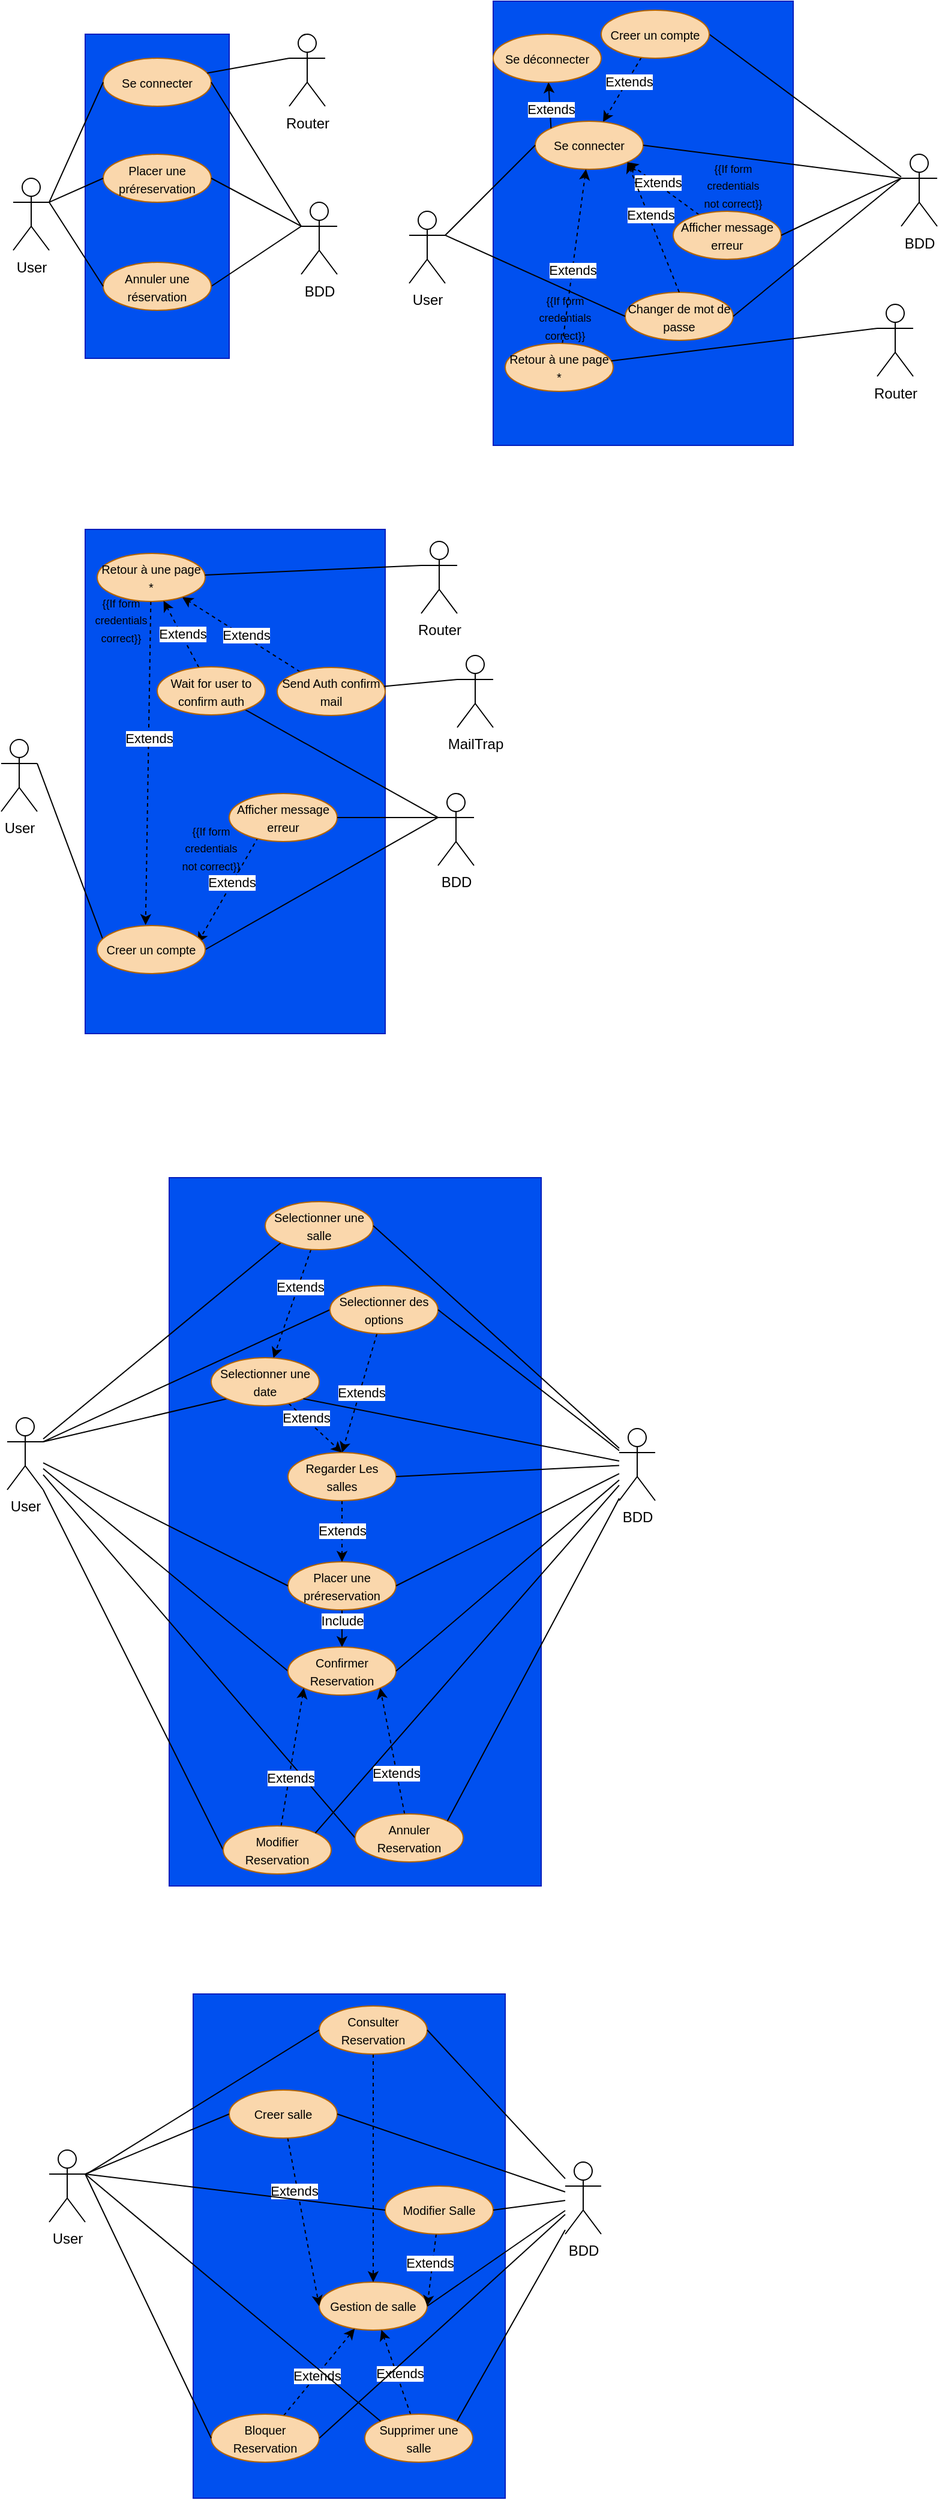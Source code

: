 <mxfile version="27.1.5">
  <diagram name="Page-1" id="qoh6puqAZxDJfEYqoC7L">
    <mxGraphModel dx="2111" dy="1197" grid="1" gridSize="10" guides="1" tooltips="1" connect="1" arrows="1" fold="1" page="1" pageScale="1" pageWidth="827" pageHeight="1169" math="0" shadow="0">
      <root>
        <mxCell id="0" />
        <mxCell id="1" parent="0" />
        <mxCell id="p8JFspBa3qijpzq898L1-2" value="" style="rounded=0;whiteSpace=wrap;html=1;fillColor=#0050ef;fontColor=#ffffff;strokeColor=#001DBC;" vertex="1" parent="1">
          <mxGeometry x="90" y="57.5" width="120" height="270" as="geometry" />
        </mxCell>
        <mxCell id="p8JFspBa3qijpzq898L1-8" style="rounded=0;orthogonalLoop=1;jettySize=auto;html=1;entryX=1;entryY=0.5;entryDx=0;entryDy=0;endArrow=none;startFill=0;exitX=0;exitY=0.333;exitDx=0;exitDy=0;exitPerimeter=0;" edge="1" parent="1" source="p8JFspBa3qijpzq898L1-3" target="p8JFspBa3qijpzq898L1-7">
          <mxGeometry relative="1" as="geometry" />
        </mxCell>
        <mxCell id="p8JFspBa3qijpzq898L1-3" value="BDD" style="shape=umlActor;verticalLabelPosition=bottom;verticalAlign=top;html=1;outlineConnect=0;" vertex="1" parent="1">
          <mxGeometry x="270" y="197.5" width="30" height="60" as="geometry" />
        </mxCell>
        <mxCell id="p8JFspBa3qijpzq898L1-4" value="&lt;font style=&quot;font-size: 10px;&quot;&gt;Se connecter&lt;/font&gt;" style="ellipse;whiteSpace=wrap;html=1;fillColor=#fad7ac;strokeColor=#b46504;" vertex="1" parent="1">
          <mxGeometry x="105" y="77.5" width="90" height="40" as="geometry" />
        </mxCell>
        <mxCell id="p8JFspBa3qijpzq898L1-6" value="&lt;span style=&quot;font-size: 10px;&quot;&gt;Placer une préreservation&lt;/span&gt;" style="ellipse;whiteSpace=wrap;html=1;fillColor=#fad7ac;strokeColor=#b46504;" vertex="1" parent="1">
          <mxGeometry x="105" y="157.5" width="90" height="40" as="geometry" />
        </mxCell>
        <mxCell id="p8JFspBa3qijpzq898L1-7" value="&lt;span style=&quot;font-size: 10px;&quot;&gt;Annuler une réservation&lt;/span&gt;" style="ellipse;whiteSpace=wrap;html=1;fillColor=#fad7ac;strokeColor=#b46504;" vertex="1" parent="1">
          <mxGeometry x="105" y="247.5" width="90" height="40" as="geometry" />
        </mxCell>
        <mxCell id="p8JFspBa3qijpzq898L1-1" value="User" style="shape=umlActor;verticalLabelPosition=bottom;verticalAlign=top;html=1;outlineConnect=0;" vertex="1" parent="1">
          <mxGeometry x="30" y="177.5" width="30" height="60" as="geometry" />
        </mxCell>
        <mxCell id="p8JFspBa3qijpzq898L1-9" style="rounded=0;orthogonalLoop=1;jettySize=auto;html=1;entryX=0;entryY=0.5;entryDx=0;entryDy=0;endArrow=none;endFill=1;exitX=1;exitY=0.333;exitDx=0;exitDy=0;exitPerimeter=0;startFill=0;" edge="1" parent="1" source="p8JFspBa3qijpzq898L1-1" target="p8JFspBa3qijpzq898L1-4">
          <mxGeometry relative="1" as="geometry" />
        </mxCell>
        <mxCell id="p8JFspBa3qijpzq898L1-10" style="rounded=0;orthogonalLoop=1;jettySize=auto;html=1;entryX=0;entryY=0.5;entryDx=0;entryDy=0;endArrow=none;endFill=1;exitX=1;exitY=0.333;exitDx=0;exitDy=0;exitPerimeter=0;startFill=0;" edge="1" parent="1" source="p8JFspBa3qijpzq898L1-1" target="p8JFspBa3qijpzq898L1-6">
          <mxGeometry relative="1" as="geometry" />
        </mxCell>
        <mxCell id="p8JFspBa3qijpzq898L1-11" style="rounded=0;orthogonalLoop=1;jettySize=auto;html=1;entryX=0;entryY=0.5;entryDx=0;entryDy=0;endArrow=none;endFill=1;exitX=1;exitY=0.333;exitDx=0;exitDy=0;exitPerimeter=0;startFill=0;" edge="1" parent="1" source="p8JFspBa3qijpzq898L1-1" target="p8JFspBa3qijpzq898L1-7">
          <mxGeometry relative="1" as="geometry" />
        </mxCell>
        <mxCell id="p8JFspBa3qijpzq898L1-12" style="rounded=0;orthogonalLoop=1;jettySize=auto;html=1;entryX=1;entryY=0.5;entryDx=0;entryDy=0;endArrow=none;startFill=0;exitX=0;exitY=0.333;exitDx=0;exitDy=0;exitPerimeter=0;" edge="1" parent="1" source="p8JFspBa3qijpzq898L1-3" target="p8JFspBa3qijpzq898L1-6">
          <mxGeometry relative="1" as="geometry" />
        </mxCell>
        <mxCell id="p8JFspBa3qijpzq898L1-13" style="rounded=0;orthogonalLoop=1;jettySize=auto;html=1;entryX=1;entryY=0.5;entryDx=0;entryDy=0;endArrow=none;startFill=0;exitX=0;exitY=0.333;exitDx=0;exitDy=0;exitPerimeter=0;" edge="1" parent="1" source="p8JFspBa3qijpzq898L1-3" target="p8JFspBa3qijpzq898L1-4">
          <mxGeometry relative="1" as="geometry" />
        </mxCell>
        <mxCell id="p8JFspBa3qijpzq898L1-14" value="" style="rounded=0;whiteSpace=wrap;html=1;fillColor=#0050ef;fontColor=#ffffff;strokeColor=#001DBC;" vertex="1" parent="1">
          <mxGeometry x="430" y="30" width="250" height="370" as="geometry" />
        </mxCell>
        <mxCell id="p8JFspBa3qijpzq898L1-38" style="rounded=0;orthogonalLoop=1;jettySize=auto;html=1;entryX=1;entryY=0.5;entryDx=0;entryDy=0;endArrow=none;endFill=1;startFill=0;" edge="1" parent="1" source="p8JFspBa3qijpzq898L1-16" target="p8JFspBa3qijpzq898L1-35">
          <mxGeometry relative="1" as="geometry" />
        </mxCell>
        <mxCell id="p8JFspBa3qijpzq898L1-16" value="BDD" style="shape=umlActor;verticalLabelPosition=bottom;verticalAlign=top;html=1;outlineConnect=0;" vertex="1" parent="1">
          <mxGeometry x="770" y="157.5" width="30" height="60" as="geometry" />
        </mxCell>
        <mxCell id="p8JFspBa3qijpzq898L1-36" style="rounded=0;orthogonalLoop=1;jettySize=auto;html=1;dashed=1;" edge="1" parent="1" source="p8JFspBa3qijpzq898L1-35" target="p8JFspBa3qijpzq898L1-17">
          <mxGeometry relative="1" as="geometry" />
        </mxCell>
        <mxCell id="p8JFspBa3qijpzq898L1-37" value="Extends" style="edgeLabel;html=1;align=center;verticalAlign=middle;resizable=0;points=[];" vertex="1" connectable="0" parent="p8JFspBa3qijpzq898L1-36">
          <mxGeometry x="-0.29" y="1" relative="1" as="geometry">
            <mxPoint as="offset" />
          </mxGeometry>
        </mxCell>
        <mxCell id="p8JFspBa3qijpzq898L1-17" value="&lt;font style=&quot;font-size: 10px;&quot;&gt;Se connecter&lt;/font&gt;" style="ellipse;whiteSpace=wrap;html=1;fillColor=#fad7ac;strokeColor=#b46504;" vertex="1" parent="1">
          <mxGeometry x="465" y="130" width="90" height="40" as="geometry" />
        </mxCell>
        <mxCell id="p8JFspBa3qijpzq898L1-32" style="rounded=0;orthogonalLoop=1;jettySize=auto;html=1;entryX=1;entryY=1;entryDx=0;entryDy=0;dashed=1;" edge="1" parent="1" source="p8JFspBa3qijpzq898L1-18" target="p8JFspBa3qijpzq898L1-17">
          <mxGeometry relative="1" as="geometry" />
        </mxCell>
        <mxCell id="p8JFspBa3qijpzq898L1-33" value="Extends" style="edgeLabel;html=1;align=center;verticalAlign=middle;resizable=0;points=[];" vertex="1" connectable="0" parent="p8JFspBa3qijpzq898L1-32">
          <mxGeometry x="0.182" y="-1" relative="1" as="geometry">
            <mxPoint as="offset" />
          </mxGeometry>
        </mxCell>
        <mxCell id="p8JFspBa3qijpzq898L1-18" value="&lt;span style=&quot;font-size: 10px;&quot;&gt;Afficher message erreur&lt;/span&gt;" style="ellipse;whiteSpace=wrap;html=1;fillColor=#fad7ac;strokeColor=#b46504;" vertex="1" parent="1">
          <mxGeometry x="580" y="205" width="90" height="40" as="geometry" />
        </mxCell>
        <mxCell id="p8JFspBa3qijpzq898L1-30" style="rounded=0;orthogonalLoop=1;jettySize=auto;html=1;startArrow=none;startFill=0;dashed=1;" edge="1" parent="1" source="p8JFspBa3qijpzq898L1-19" target="p8JFspBa3qijpzq898L1-17">
          <mxGeometry relative="1" as="geometry" />
        </mxCell>
        <mxCell id="p8JFspBa3qijpzq898L1-31" value="Extends" style="edgeLabel;html=1;align=center;verticalAlign=middle;resizable=0;points=[];" vertex="1" connectable="0" parent="p8JFspBa3qijpzq898L1-30">
          <mxGeometry x="-0.158" relative="1" as="geometry">
            <mxPoint as="offset" />
          </mxGeometry>
        </mxCell>
        <mxCell id="p8JFspBa3qijpzq898L1-19" value="&lt;span style=&quot;font-size: 10px;&quot;&gt;Retour à une page *&lt;/span&gt;" style="ellipse;whiteSpace=wrap;html=1;fillColor=#fad7ac;strokeColor=#b46504;" vertex="1" parent="1">
          <mxGeometry x="440" y="315" width="90" height="40" as="geometry" />
        </mxCell>
        <mxCell id="p8JFspBa3qijpzq898L1-20" value="User" style="shape=umlActor;verticalLabelPosition=bottom;verticalAlign=top;html=1;outlineConnect=0;" vertex="1" parent="1">
          <mxGeometry x="360" y="205" width="30" height="60" as="geometry" />
        </mxCell>
        <mxCell id="p8JFspBa3qijpzq898L1-21" style="rounded=0;orthogonalLoop=1;jettySize=auto;html=1;entryX=0;entryY=0.5;entryDx=0;entryDy=0;endArrow=none;endFill=1;exitX=1;exitY=0.333;exitDx=0;exitDy=0;exitPerimeter=0;startFill=0;" edge="1" source="p8JFspBa3qijpzq898L1-20" target="p8JFspBa3qijpzq898L1-17" parent="1">
          <mxGeometry relative="1" as="geometry" />
        </mxCell>
        <mxCell id="p8JFspBa3qijpzq898L1-24" style="rounded=0;orthogonalLoop=1;jettySize=auto;html=1;entryX=1;entryY=0.5;entryDx=0;entryDy=0;endArrow=none;startFill=0;exitX=0;exitY=0.333;exitDx=0;exitDy=0;exitPerimeter=0;" edge="1" source="p8JFspBa3qijpzq898L1-16" target="p8JFspBa3qijpzq898L1-18" parent="1">
          <mxGeometry relative="1" as="geometry" />
        </mxCell>
        <mxCell id="p8JFspBa3qijpzq898L1-25" style="rounded=0;orthogonalLoop=1;jettySize=auto;html=1;entryX=1;entryY=0.5;entryDx=0;entryDy=0;endArrow=none;startFill=0;exitX=0;exitY=0.333;exitDx=0;exitDy=0;exitPerimeter=0;" edge="1" source="p8JFspBa3qijpzq898L1-16" target="p8JFspBa3qijpzq898L1-17" parent="1">
          <mxGeometry relative="1" as="geometry" />
        </mxCell>
        <mxCell id="p8JFspBa3qijpzq898L1-27" style="rounded=0;orthogonalLoop=1;jettySize=auto;html=1;endArrow=none;startFill=0;exitX=0;exitY=0.333;exitDx=0;exitDy=0;exitPerimeter=0;" edge="1" parent="1" source="p8JFspBa3qijpzq898L1-26" target="p8JFspBa3qijpzq898L1-4">
          <mxGeometry relative="1" as="geometry" />
        </mxCell>
        <mxCell id="p8JFspBa3qijpzq898L1-26" value="Router" style="shape=umlActor;verticalLabelPosition=bottom;verticalAlign=top;html=1;outlineConnect=0;" vertex="1" parent="1">
          <mxGeometry x="260" y="57.5" width="30" height="60" as="geometry" />
        </mxCell>
        <mxCell id="p8JFspBa3qijpzq898L1-29" style="rounded=0;orthogonalLoop=1;jettySize=auto;html=1;endArrow=none;startFill=0;exitX=0;exitY=0.333;exitDx=0;exitDy=0;exitPerimeter=0;" edge="1" parent="1" source="p8JFspBa3qijpzq898L1-28" target="p8JFspBa3qijpzq898L1-19">
          <mxGeometry relative="1" as="geometry" />
        </mxCell>
        <mxCell id="p8JFspBa3qijpzq898L1-28" value="Router" style="shape=umlActor;verticalLabelPosition=bottom;verticalAlign=top;html=1;outlineConnect=0;" vertex="1" parent="1">
          <mxGeometry x="750" y="282.5" width="30" height="60" as="geometry" />
        </mxCell>
        <mxCell id="p8JFspBa3qijpzq898L1-35" value="&lt;font style=&quot;font-size: 10px;&quot;&gt;Creer un compte&lt;/font&gt;" style="ellipse;whiteSpace=wrap;html=1;fillColor=#fad7ac;strokeColor=#b46504;" vertex="1" parent="1">
          <mxGeometry x="520" y="37.5" width="90" height="40" as="geometry" />
        </mxCell>
        <mxCell id="p8JFspBa3qijpzq898L1-39" value="" style="rounded=0;whiteSpace=wrap;html=1;fillColor=#0050ef;fontColor=#ffffff;strokeColor=#001DBC;" vertex="1" parent="1">
          <mxGeometry x="90" y="470" width="250" height="420" as="geometry" />
        </mxCell>
        <mxCell id="p8JFspBa3qijpzq898L1-40" style="rounded=0;orthogonalLoop=1;jettySize=auto;html=1;entryX=1;entryY=0.5;entryDx=0;entryDy=0;endArrow=none;endFill=1;startFill=0;exitX=0;exitY=0.333;exitDx=0;exitDy=0;exitPerimeter=0;" edge="1" parent="1" source="p8JFspBa3qijpzq898L1-41" target="p8JFspBa3qijpzq898L1-57">
          <mxGeometry relative="1" as="geometry">
            <mxPoint x="410" y="710" as="sourcePoint" />
          </mxGeometry>
        </mxCell>
        <mxCell id="p8JFspBa3qijpzq898L1-81" style="rounded=0;orthogonalLoop=1;jettySize=auto;html=1;exitX=0;exitY=0.333;exitDx=0;exitDy=0;exitPerimeter=0;endArrow=none;startFill=0;" edge="1" parent="1" source="p8JFspBa3qijpzq898L1-41" target="p8JFspBa3qijpzq898L1-74">
          <mxGeometry relative="1" as="geometry" />
        </mxCell>
        <mxCell id="p8JFspBa3qijpzq898L1-41" value="BDD" style="shape=umlActor;verticalLabelPosition=bottom;verticalAlign=top;html=1;outlineConnect=0;" vertex="1" parent="1">
          <mxGeometry x="384" y="690" width="30" height="60" as="geometry" />
        </mxCell>
        <mxCell id="p8JFspBa3qijpzq898L1-45" style="rounded=0;orthogonalLoop=1;jettySize=auto;html=1;entryX=0.93;entryY=0.363;entryDx=0;entryDy=0;dashed=1;exitX=0.5;exitY=0;exitDx=0;exitDy=0;entryPerimeter=0;" edge="1" parent="1" source="p8JFspBa3qijpzq898L1-47" target="p8JFspBa3qijpzq898L1-57">
          <mxGeometry relative="1" as="geometry">
            <mxPoint x="224.159" y="645" as="sourcePoint" />
            <mxPoint x="201.82" y="604.142" as="targetPoint" />
          </mxGeometry>
        </mxCell>
        <mxCell id="p8JFspBa3qijpzq898L1-46" value="Extends" style="edgeLabel;html=1;align=center;verticalAlign=middle;resizable=0;points=[];" vertex="1" connectable="0" parent="p8JFspBa3qijpzq898L1-45">
          <mxGeometry x="0.182" y="-1" relative="1" as="geometry">
            <mxPoint as="offset" />
          </mxGeometry>
        </mxCell>
        <mxCell id="p8JFspBa3qijpzq898L1-47" value="&lt;span style=&quot;font-size: 10px;&quot;&gt;Afficher message erreur&lt;/span&gt;" style="ellipse;whiteSpace=wrap;html=1;fillColor=#fad7ac;strokeColor=#b46504;" vertex="1" parent="1">
          <mxGeometry x="210" y="690" width="90" height="40" as="geometry" />
        </mxCell>
        <mxCell id="p8JFspBa3qijpzq898L1-48" style="rounded=0;orthogonalLoop=1;jettySize=auto;html=1;startArrow=none;startFill=0;dashed=1;entryX=0.448;entryY=-0.012;entryDx=0;entryDy=0;entryPerimeter=0;" edge="1" parent="1" source="p8JFspBa3qijpzq898L1-50" target="p8JFspBa3qijpzq898L1-57">
          <mxGeometry relative="1" as="geometry">
            <mxPoint x="166.883" y="609.952" as="targetPoint" />
          </mxGeometry>
        </mxCell>
        <mxCell id="p8JFspBa3qijpzq898L1-49" value="Extends" style="edgeLabel;html=1;align=center;verticalAlign=middle;resizable=0;points=[];" vertex="1" connectable="0" parent="p8JFspBa3qijpzq898L1-48">
          <mxGeometry x="-0.158" relative="1" as="geometry">
            <mxPoint as="offset" />
          </mxGeometry>
        </mxCell>
        <mxCell id="p8JFspBa3qijpzq898L1-79" style="rounded=0;orthogonalLoop=1;jettySize=auto;html=1;dashed=1;" edge="1" parent="1" source="p8JFspBa3qijpzq898L1-77" target="p8JFspBa3qijpzq898L1-50">
          <mxGeometry relative="1" as="geometry" />
        </mxCell>
        <mxCell id="p8JFspBa3qijpzq898L1-80" value="Extends" style="edgeLabel;html=1;align=center;verticalAlign=middle;resizable=0;points=[];" vertex="1" connectable="0" parent="p8JFspBa3qijpzq898L1-79">
          <mxGeometry x="0.119" y="5" relative="1" as="geometry">
            <mxPoint x="12" as="offset" />
          </mxGeometry>
        </mxCell>
        <mxCell id="p8JFspBa3qijpzq898L1-50" value="&lt;span style=&quot;font-size: 10px;&quot;&gt;Retour à une page *&lt;/span&gt;" style="ellipse;whiteSpace=wrap;html=1;fillColor=#fad7ac;strokeColor=#b46504;" vertex="1" parent="1">
          <mxGeometry x="100" y="490" width="90" height="40" as="geometry" />
        </mxCell>
        <mxCell id="p8JFspBa3qijpzq898L1-73" style="rounded=0;orthogonalLoop=1;jettySize=auto;html=1;entryX=0;entryY=1;entryDx=0;entryDy=0;exitX=1;exitY=0.333;exitDx=0;exitDy=0;exitPerimeter=0;endArrow=none;startFill=0;" edge="1" parent="1" source="p8JFspBa3qijpzq898L1-51" target="p8JFspBa3qijpzq898L1-57">
          <mxGeometry relative="1" as="geometry" />
        </mxCell>
        <mxCell id="p8JFspBa3qijpzq898L1-51" value="User" style="shape=umlActor;verticalLabelPosition=bottom;verticalAlign=top;html=1;outlineConnect=0;" vertex="1" parent="1">
          <mxGeometry x="20" y="645" width="30" height="60" as="geometry" />
        </mxCell>
        <mxCell id="p8JFspBa3qijpzq898L1-53" style="rounded=0;orthogonalLoop=1;jettySize=auto;html=1;entryX=1;entryY=0.5;entryDx=0;entryDy=0;endArrow=none;startFill=0;exitX=0;exitY=0.333;exitDx=0;exitDy=0;exitPerimeter=0;" edge="1" parent="1" source="p8JFspBa3qijpzq898L1-41" target="p8JFspBa3qijpzq898L1-47">
          <mxGeometry relative="1" as="geometry" />
        </mxCell>
        <mxCell id="p8JFspBa3qijpzq898L1-55" style="rounded=0;orthogonalLoop=1;jettySize=auto;html=1;endArrow=none;startFill=0;exitX=0;exitY=0.333;exitDx=0;exitDy=0;exitPerimeter=0;" edge="1" parent="1" source="p8JFspBa3qijpzq898L1-56" target="p8JFspBa3qijpzq898L1-50">
          <mxGeometry relative="1" as="geometry" />
        </mxCell>
        <mxCell id="p8JFspBa3qijpzq898L1-56" value="Router" style="shape=umlActor;verticalLabelPosition=bottom;verticalAlign=top;html=1;outlineConnect=0;" vertex="1" parent="1">
          <mxGeometry x="370" y="480" width="30" height="60" as="geometry" />
        </mxCell>
        <mxCell id="p8JFspBa3qijpzq898L1-57" value="&lt;font style=&quot;font-size: 10px;&quot;&gt;Creer un compte&lt;/font&gt;" style="ellipse;whiteSpace=wrap;html=1;fillColor=#fad7ac;strokeColor=#b46504;" vertex="1" parent="1">
          <mxGeometry x="100" y="800" width="90" height="40" as="geometry" />
        </mxCell>
        <mxCell id="p8JFspBa3qijpzq898L1-61" value="&lt;font style=&quot;font-size: 9px; color: light-dark(rgb(0, 0, 0), rgb(0, 0, 0));&quot;&gt;{{If form credentials correct}}&lt;/font&gt;" style="text;html=1;align=center;verticalAlign=middle;whiteSpace=wrap;rounded=0;" vertex="1" parent="1">
          <mxGeometry x="90" y="530" width="60" height="30" as="geometry" />
        </mxCell>
        <mxCell id="p8JFspBa3qijpzq898L1-67" value="&lt;font style=&quot;font-size: 9px; color: light-dark(rgb(0, 0, 0), rgb(0, 0, 0));&quot;&gt;{{If form credentials correct}}&lt;/font&gt;" style="text;html=1;align=center;verticalAlign=middle;whiteSpace=wrap;rounded=0;" vertex="1" parent="1">
          <mxGeometry x="460" y="277.5" width="60" height="30" as="geometry" />
        </mxCell>
        <mxCell id="p8JFspBa3qijpzq898L1-68" value="&lt;font style=&quot;font-size: 9px; color: light-dark(rgb(0, 0, 0), rgb(0, 0, 0));&quot;&gt;{{If form credentials not correct}}&lt;/font&gt;" style="text;html=1;align=center;verticalAlign=middle;whiteSpace=wrap;rounded=0;" vertex="1" parent="1">
          <mxGeometry x="600" y="167.5" width="60" height="30" as="geometry" />
        </mxCell>
        <mxCell id="p8JFspBa3qijpzq898L1-71" value="&lt;font style=&quot;font-size: 9px; color: light-dark(rgb(0, 0, 0), rgb(0, 0, 0));&quot;&gt;{{If form credentials not correct}}&lt;/font&gt;" style="text;html=1;align=center;verticalAlign=middle;whiteSpace=wrap;rounded=0;" vertex="1" parent="1">
          <mxGeometry x="165" y="720" width="60" height="30" as="geometry" />
        </mxCell>
        <mxCell id="p8JFspBa3qijpzq898L1-75" style="rounded=0;orthogonalLoop=1;jettySize=auto;html=1;dashed=1;" edge="1" parent="1" source="p8JFspBa3qijpzq898L1-74" target="p8JFspBa3qijpzq898L1-50">
          <mxGeometry relative="1" as="geometry" />
        </mxCell>
        <mxCell id="p8JFspBa3qijpzq898L1-76" value="Extends" style="edgeLabel;html=1;align=center;verticalAlign=middle;resizable=0;points=[];" vertex="1" connectable="0" parent="p8JFspBa3qijpzq898L1-75">
          <mxGeometry x="0.021" y="-1" relative="1" as="geometry">
            <mxPoint as="offset" />
          </mxGeometry>
        </mxCell>
        <mxCell id="p8JFspBa3qijpzq898L1-74" value="&lt;span style=&quot;font-size: 10px;&quot;&gt;Wait for user to confirm auth&lt;/span&gt;" style="ellipse;whiteSpace=wrap;html=1;fillColor=#fad7ac;strokeColor=#b46504;" vertex="1" parent="1">
          <mxGeometry x="150" y="584.5" width="90" height="40" as="geometry" />
        </mxCell>
        <mxCell id="p8JFspBa3qijpzq898L1-77" value="&lt;span style=&quot;font-size: 10px;&quot;&gt;Send Auth confirm mail&lt;/span&gt;" style="ellipse;whiteSpace=wrap;html=1;fillColor=#fad7ac;strokeColor=#b46504;" vertex="1" parent="1">
          <mxGeometry x="250" y="585" width="90" height="40" as="geometry" />
        </mxCell>
        <mxCell id="p8JFspBa3qijpzq898L1-83" style="rounded=0;orthogonalLoop=1;jettySize=auto;html=1;endArrow=none;startFill=0;exitX=0;exitY=0.333;exitDx=0;exitDy=0;exitPerimeter=0;" edge="1" parent="1" source="p8JFspBa3qijpzq898L1-82" target="p8JFspBa3qijpzq898L1-77">
          <mxGeometry relative="1" as="geometry" />
        </mxCell>
        <mxCell id="p8JFspBa3qijpzq898L1-82" value="MailTrap" style="shape=umlActor;verticalLabelPosition=bottom;verticalAlign=top;html=1;outlineConnect=0;" vertex="1" parent="1">
          <mxGeometry x="400" y="575" width="30" height="60" as="geometry" />
        </mxCell>
        <mxCell id="p8JFspBa3qijpzq898L1-84" value="" style="rounded=0;whiteSpace=wrap;html=1;fillColor=#0050ef;fontColor=#ffffff;strokeColor=#001DBC;" vertex="1" parent="1">
          <mxGeometry x="160" y="1010" width="310" height="590" as="geometry" />
        </mxCell>
        <mxCell id="p8JFspBa3qijpzq898L1-111" style="rounded=0;orthogonalLoop=1;jettySize=auto;html=1;" edge="1" parent="1" source="p8JFspBa3qijpzq898L1-88" target="p8JFspBa3qijpzq898L1-99">
          <mxGeometry relative="1" as="geometry" />
        </mxCell>
        <mxCell id="p8JFspBa3qijpzq898L1-118" value="Include" style="edgeLabel;html=1;align=center;verticalAlign=middle;resizable=0;points=[];" vertex="1" connectable="0" parent="p8JFspBa3qijpzq898L1-111">
          <mxGeometry x="-0.416" relative="1" as="geometry">
            <mxPoint as="offset" />
          </mxGeometry>
        </mxCell>
        <mxCell id="p8JFspBa3qijpzq898L1-88" value="&lt;span style=&quot;font-size: 10px;&quot;&gt;Placer une préreservation&lt;/span&gt;" style="ellipse;whiteSpace=wrap;html=1;fillColor=#fad7ac;strokeColor=#b46504;" vertex="1" parent="1">
          <mxGeometry x="259" y="1330" width="90" height="40" as="geometry" />
        </mxCell>
        <mxCell id="p8JFspBa3qijpzq898L1-125" style="rounded=0;orthogonalLoop=1;jettySize=auto;html=1;entryX=0;entryY=1;entryDx=0;entryDy=0;exitX=1;exitY=0.333;exitDx=0;exitDy=0;exitPerimeter=0;endArrow=none;startFill=0;" edge="1" parent="1" source="p8JFspBa3qijpzq898L1-90" target="p8JFspBa3qijpzq898L1-103">
          <mxGeometry relative="1" as="geometry" />
        </mxCell>
        <mxCell id="p8JFspBa3qijpzq898L1-126" style="rounded=0;orthogonalLoop=1;jettySize=auto;html=1;entryX=0;entryY=0.5;entryDx=0;entryDy=0;exitX=1;exitY=0.333;exitDx=0;exitDy=0;exitPerimeter=0;endArrow=none;startFill=0;" edge="1" parent="1" source="p8JFspBa3qijpzq898L1-90" target="p8JFspBa3qijpzq898L1-104">
          <mxGeometry relative="1" as="geometry" />
        </mxCell>
        <mxCell id="p8JFspBa3qijpzq898L1-127" style="rounded=0;orthogonalLoop=1;jettySize=auto;html=1;entryX=0;entryY=1;entryDx=0;entryDy=0;endArrow=none;startFill=0;" edge="1" parent="1" source="p8JFspBa3qijpzq898L1-90" target="p8JFspBa3qijpzq898L1-102">
          <mxGeometry relative="1" as="geometry" />
        </mxCell>
        <mxCell id="p8JFspBa3qijpzq898L1-128" style="rounded=0;orthogonalLoop=1;jettySize=auto;html=1;entryX=0;entryY=0.5;entryDx=0;entryDy=0;endArrow=none;startFill=0;" edge="1" parent="1" source="p8JFspBa3qijpzq898L1-90" target="p8JFspBa3qijpzq898L1-88">
          <mxGeometry relative="1" as="geometry" />
        </mxCell>
        <mxCell id="p8JFspBa3qijpzq898L1-129" style="rounded=0;orthogonalLoop=1;jettySize=auto;html=1;entryX=0;entryY=0.5;entryDx=0;entryDy=0;endArrow=none;startFill=0;" edge="1" parent="1" source="p8JFspBa3qijpzq898L1-90" target="p8JFspBa3qijpzq898L1-99">
          <mxGeometry relative="1" as="geometry" />
        </mxCell>
        <mxCell id="p8JFspBa3qijpzq898L1-130" style="rounded=0;orthogonalLoop=1;jettySize=auto;html=1;entryX=0;entryY=0.5;entryDx=0;entryDy=0;endArrow=none;startFill=0;" edge="1" parent="1" source="p8JFspBa3qijpzq898L1-90" target="p8JFspBa3qijpzq898L1-100">
          <mxGeometry relative="1" as="geometry" />
        </mxCell>
        <mxCell id="p8JFspBa3qijpzq898L1-131" style="rounded=0;orthogonalLoop=1;jettySize=auto;html=1;entryX=0;entryY=0.5;entryDx=0;entryDy=0;endArrow=none;startFill=0;" edge="1" parent="1" source="p8JFspBa3qijpzq898L1-90" target="p8JFspBa3qijpzq898L1-101">
          <mxGeometry relative="1" as="geometry" />
        </mxCell>
        <mxCell id="p8JFspBa3qijpzq898L1-90" value="User" style="shape=umlActor;verticalLabelPosition=bottom;verticalAlign=top;html=1;outlineConnect=0;" vertex="1" parent="1">
          <mxGeometry x="25" y="1210" width="30" height="60" as="geometry" />
        </mxCell>
        <mxCell id="p8JFspBa3qijpzq898L1-99" value="&lt;span style=&quot;font-size: 10px;&quot;&gt;Confirmer Reservation&lt;/span&gt;" style="ellipse;whiteSpace=wrap;html=1;fillColor=#fad7ac;strokeColor=#b46504;" vertex="1" parent="1">
          <mxGeometry x="259" y="1401" width="90" height="40" as="geometry" />
        </mxCell>
        <mxCell id="p8JFspBa3qijpzq898L1-112" style="rounded=0;orthogonalLoop=1;jettySize=auto;html=1;entryX=0;entryY=1;entryDx=0;entryDy=0;dashed=1;" edge="1" parent="1" source="p8JFspBa3qijpzq898L1-100" target="p8JFspBa3qijpzq898L1-99">
          <mxGeometry relative="1" as="geometry" />
        </mxCell>
        <mxCell id="p8JFspBa3qijpzq898L1-123" value="Extends" style="edgeLabel;html=1;align=center;verticalAlign=middle;resizable=0;points=[];" vertex="1" connectable="0" parent="p8JFspBa3qijpzq898L1-112">
          <mxGeometry x="-0.289" y="-1" relative="1" as="geometry">
            <mxPoint as="offset" />
          </mxGeometry>
        </mxCell>
        <mxCell id="p8JFspBa3qijpzq898L1-100" value="&lt;span style=&quot;font-size: 10px;&quot;&gt;Modifier Reservation&lt;/span&gt;" style="ellipse;whiteSpace=wrap;html=1;fillColor=#fad7ac;strokeColor=#b46504;" vertex="1" parent="1">
          <mxGeometry x="205" y="1550" width="90" height="40" as="geometry" />
        </mxCell>
        <mxCell id="p8JFspBa3qijpzq898L1-113" style="rounded=0;orthogonalLoop=1;jettySize=auto;html=1;entryX=1;entryY=1;entryDx=0;entryDy=0;dashed=1;" edge="1" parent="1" source="p8JFspBa3qijpzq898L1-101" target="p8JFspBa3qijpzq898L1-99">
          <mxGeometry relative="1" as="geometry" />
        </mxCell>
        <mxCell id="p8JFspBa3qijpzq898L1-124" value="Extends" style="edgeLabel;html=1;align=center;verticalAlign=middle;resizable=0;points=[];" vertex="1" connectable="0" parent="p8JFspBa3qijpzq898L1-113">
          <mxGeometry x="-0.334" y="1" relative="1" as="geometry">
            <mxPoint as="offset" />
          </mxGeometry>
        </mxCell>
        <mxCell id="p8JFspBa3qijpzq898L1-101" value="&lt;span style=&quot;font-size: 10px;&quot;&gt;Annuler Reservation&lt;/span&gt;" style="ellipse;whiteSpace=wrap;html=1;fillColor=#fad7ac;strokeColor=#b46504;" vertex="1" parent="1">
          <mxGeometry x="315" y="1540" width="90" height="40" as="geometry" />
        </mxCell>
        <mxCell id="p8JFspBa3qijpzq898L1-109" style="rounded=0;orthogonalLoop=1;jettySize=auto;html=1;dashed=1;" edge="1" parent="1" source="p8JFspBa3qijpzq898L1-102" target="p8JFspBa3qijpzq898L1-103">
          <mxGeometry relative="1" as="geometry" />
        </mxCell>
        <mxCell id="p8JFspBa3qijpzq898L1-120" value="Extends" style="edgeLabel;html=1;align=center;verticalAlign=middle;resizable=0;points=[];" vertex="1" connectable="0" parent="p8JFspBa3qijpzq898L1-109">
          <mxGeometry x="-0.316" y="1" relative="1" as="geometry">
            <mxPoint as="offset" />
          </mxGeometry>
        </mxCell>
        <mxCell id="p8JFspBa3qijpzq898L1-102" value="&lt;span style=&quot;font-size: 10px;&quot;&gt;Selectionner une salle&lt;/span&gt;" style="ellipse;whiteSpace=wrap;html=1;fillColor=#fad7ac;strokeColor=#b46504;" vertex="1" parent="1">
          <mxGeometry x="240" y="1030" width="90" height="40" as="geometry" />
        </mxCell>
        <mxCell id="p8JFspBa3qijpzq898L1-107" style="rounded=0;orthogonalLoop=1;jettySize=auto;html=1;entryX=0.5;entryY=0;entryDx=0;entryDy=0;dashed=1;" edge="1" parent="1" source="p8JFspBa3qijpzq898L1-103" target="p8JFspBa3qijpzq898L1-106">
          <mxGeometry relative="1" as="geometry" />
        </mxCell>
        <mxCell id="p8JFspBa3qijpzq898L1-121" value="Extends" style="edgeLabel;html=1;align=center;verticalAlign=middle;resizable=0;points=[];" vertex="1" connectable="0" parent="p8JFspBa3qijpzq898L1-107">
          <mxGeometry x="-0.398" y="1" relative="1" as="geometry">
            <mxPoint as="offset" />
          </mxGeometry>
        </mxCell>
        <mxCell id="p8JFspBa3qijpzq898L1-103" value="&lt;span style=&quot;font-size: 10px;&quot;&gt;Selectionner une date&lt;/span&gt;" style="ellipse;whiteSpace=wrap;html=1;fillColor=#fad7ac;strokeColor=#b46504;" vertex="1" parent="1">
          <mxGeometry x="195" y="1160" width="90" height="40" as="geometry" />
        </mxCell>
        <mxCell id="p8JFspBa3qijpzq898L1-108" style="rounded=0;orthogonalLoop=1;jettySize=auto;html=1;entryX=0.5;entryY=0;entryDx=0;entryDy=0;dashed=1;" edge="1" parent="1" source="p8JFspBa3qijpzq898L1-104" target="p8JFspBa3qijpzq898L1-106">
          <mxGeometry relative="1" as="geometry" />
        </mxCell>
        <mxCell id="p8JFspBa3qijpzq898L1-122" value="Extends" style="edgeLabel;html=1;align=center;verticalAlign=middle;resizable=0;points=[];" vertex="1" connectable="0" parent="p8JFspBa3qijpzq898L1-108">
          <mxGeometry x="-0.015" y="1" relative="1" as="geometry">
            <mxPoint as="offset" />
          </mxGeometry>
        </mxCell>
        <mxCell id="p8JFspBa3qijpzq898L1-104" value="&lt;span style=&quot;font-size: 10px;&quot;&gt;Selectionner des options&lt;/span&gt;" style="ellipse;whiteSpace=wrap;html=1;fillColor=#fad7ac;strokeColor=#b46504;" vertex="1" parent="1">
          <mxGeometry x="294" y="1100" width="90" height="40" as="geometry" />
        </mxCell>
        <mxCell id="p8JFspBa3qijpzq898L1-110" style="rounded=0;orthogonalLoop=1;jettySize=auto;html=1;dashed=1;" edge="1" parent="1" source="p8JFspBa3qijpzq898L1-106" target="p8JFspBa3qijpzq898L1-88">
          <mxGeometry relative="1" as="geometry" />
        </mxCell>
        <mxCell id="p8JFspBa3qijpzq898L1-119" value="Extends" style="edgeLabel;html=1;align=center;verticalAlign=middle;resizable=0;points=[];" vertex="1" connectable="0" parent="p8JFspBa3qijpzq898L1-110">
          <mxGeometry x="-0.027" relative="1" as="geometry">
            <mxPoint as="offset" />
          </mxGeometry>
        </mxCell>
        <mxCell id="p8JFspBa3qijpzq898L1-106" value="&lt;span style=&quot;font-size: 10px;&quot;&gt;Regarder Les salles&lt;/span&gt;" style="ellipse;whiteSpace=wrap;html=1;fillColor=#fad7ac;strokeColor=#b46504;" vertex="1" parent="1">
          <mxGeometry x="259" y="1239" width="90" height="40" as="geometry" />
        </mxCell>
        <mxCell id="p8JFspBa3qijpzq898L1-133" style="rounded=0;orthogonalLoop=1;jettySize=auto;html=1;entryX=1;entryY=0.5;entryDx=0;entryDy=0;endArrow=none;startFill=0;" edge="1" parent="1" source="p8JFspBa3qijpzq898L1-132" target="p8JFspBa3qijpzq898L1-104">
          <mxGeometry relative="1" as="geometry" />
        </mxCell>
        <mxCell id="p8JFspBa3qijpzq898L1-132" value="BDD" style="shape=umlActor;verticalLabelPosition=bottom;verticalAlign=top;html=1;outlineConnect=0;" vertex="1" parent="1">
          <mxGeometry x="535" y="1219" width="30" height="60" as="geometry" />
        </mxCell>
        <mxCell id="p8JFspBa3qijpzq898L1-134" style="rounded=0;orthogonalLoop=1;jettySize=auto;html=1;entryX=1;entryY=1;entryDx=0;entryDy=0;endArrow=none;startFill=0;" edge="1" parent="1" source="p8JFspBa3qijpzq898L1-132" target="p8JFspBa3qijpzq898L1-103">
          <mxGeometry relative="1" as="geometry" />
        </mxCell>
        <mxCell id="p8JFspBa3qijpzq898L1-135" style="rounded=0;orthogonalLoop=1;jettySize=auto;html=1;entryX=1;entryY=0.5;entryDx=0;entryDy=0;endArrow=none;startFill=0;" edge="1" parent="1" source="p8JFspBa3qijpzq898L1-132" target="p8JFspBa3qijpzq898L1-102">
          <mxGeometry relative="1" as="geometry" />
        </mxCell>
        <mxCell id="p8JFspBa3qijpzq898L1-136" style="rounded=0;orthogonalLoop=1;jettySize=auto;html=1;entryX=1;entryY=0.5;entryDx=0;entryDy=0;endArrow=none;startFill=0;" edge="1" parent="1" source="p8JFspBa3qijpzq898L1-132" target="p8JFspBa3qijpzq898L1-106">
          <mxGeometry relative="1" as="geometry" />
        </mxCell>
        <mxCell id="p8JFspBa3qijpzq898L1-137" style="rounded=0;orthogonalLoop=1;jettySize=auto;html=1;entryX=1;entryY=0.5;entryDx=0;entryDy=0;endArrow=none;startFill=0;" edge="1" parent="1" source="p8JFspBa3qijpzq898L1-132" target="p8JFspBa3qijpzq898L1-88">
          <mxGeometry relative="1" as="geometry" />
        </mxCell>
        <mxCell id="p8JFspBa3qijpzq898L1-138" style="rounded=0;orthogonalLoop=1;jettySize=auto;html=1;entryX=1;entryY=0.5;entryDx=0;entryDy=0;endArrow=none;startFill=0;" edge="1" parent="1" source="p8JFspBa3qijpzq898L1-132" target="p8JFspBa3qijpzq898L1-99">
          <mxGeometry relative="1" as="geometry" />
        </mxCell>
        <mxCell id="p8JFspBa3qijpzq898L1-139" style="rounded=0;orthogonalLoop=1;jettySize=auto;html=1;entryX=1;entryY=0;entryDx=0;entryDy=0;endArrow=none;startFill=0;" edge="1" parent="1" source="p8JFspBa3qijpzq898L1-132" target="p8JFspBa3qijpzq898L1-101">
          <mxGeometry relative="1" as="geometry" />
        </mxCell>
        <mxCell id="p8JFspBa3qijpzq898L1-140" style="rounded=0;orthogonalLoop=1;jettySize=auto;html=1;entryX=1;entryY=0;entryDx=0;entryDy=0;endArrow=none;startFill=0;" edge="1" parent="1" source="p8JFspBa3qijpzq898L1-132" target="p8JFspBa3qijpzq898L1-100">
          <mxGeometry relative="1" as="geometry" />
        </mxCell>
        <mxCell id="p8JFspBa3qijpzq898L1-143" style="rounded=0;orthogonalLoop=1;jettySize=auto;html=1;exitX=0;exitY=0;exitDx=0;exitDy=0;" edge="1" parent="1" source="p8JFspBa3qijpzq898L1-17" target="p8JFspBa3qijpzq898L1-142">
          <mxGeometry relative="1" as="geometry" />
        </mxCell>
        <mxCell id="p8JFspBa3qijpzq898L1-144" value="Extends" style="edgeLabel;html=1;align=center;verticalAlign=middle;resizable=0;points=[];" vertex="1" connectable="0" parent="p8JFspBa3qijpzq898L1-143">
          <mxGeometry x="-0.147" relative="1" as="geometry">
            <mxPoint as="offset" />
          </mxGeometry>
        </mxCell>
        <mxCell id="p8JFspBa3qijpzq898L1-142" value="&lt;font style=&quot;font-size: 10px;&quot;&gt;Se déconnecter&lt;/font&gt;" style="ellipse;whiteSpace=wrap;html=1;fillColor=#fad7ac;strokeColor=#b46504;" vertex="1" parent="1">
          <mxGeometry x="430" y="57.5" width="90" height="40" as="geometry" />
        </mxCell>
        <mxCell id="p8JFspBa3qijpzq898L1-146" value="" style="rounded=0;whiteSpace=wrap;html=1;fillColor=#0050ef;fontColor=#ffffff;strokeColor=#001DBC;" vertex="1" parent="1">
          <mxGeometry x="180" y="1690" width="260" height="420" as="geometry" />
        </mxCell>
        <mxCell id="p8JFspBa3qijpzq898L1-147" value="&lt;span style=&quot;font-size: 10px;&quot;&gt;Changer de mot de passe&lt;/span&gt;" style="ellipse;whiteSpace=wrap;html=1;fillColor=#fad7ac;strokeColor=#b46504;" vertex="1" parent="1">
          <mxGeometry x="540" y="272.5" width="90" height="40" as="geometry" />
        </mxCell>
        <mxCell id="p8JFspBa3qijpzq898L1-148" style="rounded=0;orthogonalLoop=1;jettySize=auto;html=1;entryX=1;entryY=1;entryDx=0;entryDy=0;dashed=1;exitX=0.5;exitY=0;exitDx=0;exitDy=0;" edge="1" parent="1" source="p8JFspBa3qijpzq898L1-147" target="p8JFspBa3qijpzq898L1-17">
          <mxGeometry relative="1" as="geometry" />
        </mxCell>
        <mxCell id="p8JFspBa3qijpzq898L1-149" value="Extends" style="edgeLabel;html=1;align=center;verticalAlign=middle;resizable=0;points=[];" vertex="1" connectable="0" parent="p8JFspBa3qijpzq898L1-148">
          <mxGeometry x="0.182" y="-1" relative="1" as="geometry">
            <mxPoint as="offset" />
          </mxGeometry>
        </mxCell>
        <mxCell id="p8JFspBa3qijpzq898L1-150" style="rounded=0;orthogonalLoop=1;jettySize=auto;html=1;entryX=0;entryY=0.5;entryDx=0;entryDy=0;endArrow=none;endFill=1;exitX=1;exitY=0.333;exitDx=0;exitDy=0;exitPerimeter=0;startFill=0;" edge="1" parent="1" source="p8JFspBa3qijpzq898L1-20" target="p8JFspBa3qijpzq898L1-147">
          <mxGeometry relative="1" as="geometry" />
        </mxCell>
        <mxCell id="p8JFspBa3qijpzq898L1-151" style="rounded=0;orthogonalLoop=1;jettySize=auto;html=1;entryX=1;entryY=0.5;entryDx=0;entryDy=0;endArrow=none;startFill=0;exitX=0;exitY=0.333;exitDx=0;exitDy=0;exitPerimeter=0;" edge="1" parent="1" source="p8JFspBa3qijpzq898L1-16" target="p8JFspBa3qijpzq898L1-147">
          <mxGeometry relative="1" as="geometry" />
        </mxCell>
        <mxCell id="p8JFspBa3qijpzq898L1-152" value="&lt;span style=&quot;font-size: 10px;&quot;&gt;Gestion de salle&lt;/span&gt;" style="ellipse;whiteSpace=wrap;html=1;fillColor=#fad7ac;strokeColor=#b46504;" vertex="1" parent="1">
          <mxGeometry x="285" y="1930" width="90" height="40" as="geometry" />
        </mxCell>
        <mxCell id="p8JFspBa3qijpzq898L1-159" style="rounded=0;orthogonalLoop=1;jettySize=auto;html=1;dashed=1;entryX=1;entryY=0.5;entryDx=0;entryDy=0;" edge="1" parent="1" source="p8JFspBa3qijpzq898L1-153" target="p8JFspBa3qijpzq898L1-152">
          <mxGeometry relative="1" as="geometry" />
        </mxCell>
        <mxCell id="p8JFspBa3qijpzq898L1-163" value="Extends" style="edgeLabel;html=1;align=center;verticalAlign=middle;resizable=0;points=[];" vertex="1" connectable="0" parent="p8JFspBa3qijpzq898L1-159">
          <mxGeometry x="-0.187" y="-3" relative="1" as="geometry">
            <mxPoint as="offset" />
          </mxGeometry>
        </mxCell>
        <mxCell id="p8JFspBa3qijpzq898L1-153" value="&lt;span style=&quot;font-size: 10px;&quot;&gt;Modifier Salle&lt;/span&gt;" style="ellipse;whiteSpace=wrap;html=1;fillColor=#fad7ac;strokeColor=#b46504;" vertex="1" parent="1">
          <mxGeometry x="340" y="1850" width="90" height="40" as="geometry" />
        </mxCell>
        <mxCell id="p8JFspBa3qijpzq898L1-158" style="rounded=0;orthogonalLoop=1;jettySize=auto;html=1;dashed=1;entryX=0;entryY=0.5;entryDx=0;entryDy=0;" edge="1" parent="1" source="p8JFspBa3qijpzq898L1-154" target="p8JFspBa3qijpzq898L1-152">
          <mxGeometry relative="1" as="geometry" />
        </mxCell>
        <mxCell id="p8JFspBa3qijpzq898L1-162" value="Extends" style="edgeLabel;html=1;align=center;verticalAlign=middle;resizable=0;points=[];" vertex="1" connectable="0" parent="p8JFspBa3qijpzq898L1-158">
          <mxGeometry x="-0.376" y="-3" relative="1" as="geometry">
            <mxPoint as="offset" />
          </mxGeometry>
        </mxCell>
        <mxCell id="p8JFspBa3qijpzq898L1-154" value="&lt;span style=&quot;font-size: 10px;&quot;&gt;Creer salle&lt;/span&gt;" style="ellipse;whiteSpace=wrap;html=1;fillColor=#fad7ac;strokeColor=#b46504;" vertex="1" parent="1">
          <mxGeometry x="210" y="1770" width="90" height="40" as="geometry" />
        </mxCell>
        <mxCell id="p8JFspBa3qijpzq898L1-161" style="rounded=0;orthogonalLoop=1;jettySize=auto;html=1;dashed=1;" edge="1" parent="1" source="p8JFspBa3qijpzq898L1-155" target="p8JFspBa3qijpzq898L1-152">
          <mxGeometry relative="1" as="geometry" />
        </mxCell>
        <mxCell id="p8JFspBa3qijpzq898L1-164" value="Extends" style="edgeLabel;html=1;align=center;verticalAlign=middle;resizable=0;points=[];" vertex="1" connectable="0" parent="p8JFspBa3qijpzq898L1-161">
          <mxGeometry x="-0.09" relative="1" as="geometry">
            <mxPoint y="-1" as="offset" />
          </mxGeometry>
        </mxCell>
        <mxCell id="p8JFspBa3qijpzq898L1-155" value="&lt;span style=&quot;font-size: 10px;&quot;&gt;Bloquer Reservation&lt;/span&gt;" style="ellipse;whiteSpace=wrap;html=1;fillColor=#fad7ac;strokeColor=#b46504;" vertex="1" parent="1">
          <mxGeometry x="195" y="2040" width="90" height="40" as="geometry" />
        </mxCell>
        <mxCell id="p8JFspBa3qijpzq898L1-160" style="rounded=0;orthogonalLoop=1;jettySize=auto;html=1;dashed=1;" edge="1" parent="1" source="p8JFspBa3qijpzq898L1-157" target="p8JFspBa3qijpzq898L1-152">
          <mxGeometry relative="1" as="geometry" />
        </mxCell>
        <mxCell id="p8JFspBa3qijpzq898L1-165" value="Extends" style="edgeLabel;html=1;align=center;verticalAlign=middle;resizable=0;points=[];" vertex="1" connectable="0" parent="p8JFspBa3qijpzq898L1-160">
          <mxGeometry x="-0.045" y="-3" relative="1" as="geometry">
            <mxPoint x="-1" as="offset" />
          </mxGeometry>
        </mxCell>
        <mxCell id="p8JFspBa3qijpzq898L1-157" value="&lt;span style=&quot;font-size: 10px;&quot;&gt;Supprimer une salle&lt;/span&gt;" style="ellipse;whiteSpace=wrap;html=1;fillColor=#fad7ac;strokeColor=#b46504;" vertex="1" parent="1">
          <mxGeometry x="323" y="2040" width="90" height="40" as="geometry" />
        </mxCell>
        <mxCell id="p8JFspBa3qijpzq898L1-168" style="rounded=0;orthogonalLoop=1;jettySize=auto;html=1;entryX=0.5;entryY=0;entryDx=0;entryDy=0;dashed=1;" edge="1" parent="1" source="p8JFspBa3qijpzq898L1-167" target="p8JFspBa3qijpzq898L1-152">
          <mxGeometry relative="1" as="geometry" />
        </mxCell>
        <mxCell id="p8JFspBa3qijpzq898L1-167" value="&lt;span style=&quot;font-size: 10px;&quot;&gt;Consulter Reservation&lt;/span&gt;" style="ellipse;whiteSpace=wrap;html=1;fillColor=#fad7ac;strokeColor=#b46504;" vertex="1" parent="1">
          <mxGeometry x="285" y="1700" width="90" height="40" as="geometry" />
        </mxCell>
        <mxCell id="p8JFspBa3qijpzq898L1-171" style="rounded=0;orthogonalLoop=1;jettySize=auto;html=1;entryX=0;entryY=0.5;entryDx=0;entryDy=0;endArrow=none;startFill=0;" edge="1" parent="1" source="p8JFspBa3qijpzq898L1-170" target="p8JFspBa3qijpzq898L1-167">
          <mxGeometry relative="1" as="geometry" />
        </mxCell>
        <mxCell id="p8JFspBa3qijpzq898L1-175" style="rounded=0;orthogonalLoop=1;jettySize=auto;html=1;entryX=0;entryY=0;entryDx=0;entryDy=0;endArrow=none;startFill=0;" edge="1" parent="1" target="p8JFspBa3qijpzq898L1-157">
          <mxGeometry relative="1" as="geometry">
            <mxPoint x="90" y="1840" as="sourcePoint" />
          </mxGeometry>
        </mxCell>
        <mxCell id="p8JFspBa3qijpzq898L1-170" value="User" style="shape=umlActor;verticalLabelPosition=bottom;verticalAlign=top;html=1;outlineConnect=0;" vertex="1" parent="1">
          <mxGeometry x="60" y="1820" width="30" height="60" as="geometry" />
        </mxCell>
        <mxCell id="p8JFspBa3qijpzq898L1-172" style="rounded=0;orthogonalLoop=1;jettySize=auto;html=1;entryX=0;entryY=0.5;entryDx=0;entryDy=0;endArrow=none;startFill=0;" edge="1" parent="1" target="p8JFspBa3qijpzq898L1-154">
          <mxGeometry relative="1" as="geometry">
            <mxPoint x="90" y="1840" as="sourcePoint" />
          </mxGeometry>
        </mxCell>
        <mxCell id="p8JFspBa3qijpzq898L1-173" style="rounded=0;orthogonalLoop=1;jettySize=auto;html=1;entryX=0;entryY=0.5;entryDx=0;entryDy=0;endArrow=none;startFill=0;exitX=1;exitY=0.333;exitDx=0;exitDy=0;exitPerimeter=0;" edge="1" parent="1" source="p8JFspBa3qijpzq898L1-170" target="p8JFspBa3qijpzq898L1-153">
          <mxGeometry relative="1" as="geometry" />
        </mxCell>
        <mxCell id="p8JFspBa3qijpzq898L1-174" style="rounded=0;orthogonalLoop=1;jettySize=auto;html=1;entryX=0;entryY=0.5;entryDx=0;entryDy=0;endArrow=none;startFill=0;exitX=1;exitY=0.333;exitDx=0;exitDy=0;exitPerimeter=0;" edge="1" parent="1" source="p8JFspBa3qijpzq898L1-170" target="p8JFspBa3qijpzq898L1-155">
          <mxGeometry relative="1" as="geometry" />
        </mxCell>
        <mxCell id="p8JFspBa3qijpzq898L1-177" style="rounded=0;orthogonalLoop=1;jettySize=auto;html=1;entryX=1;entryY=0.5;entryDx=0;entryDy=0;endArrow=none;startFill=0;" edge="1" parent="1" source="p8JFspBa3qijpzq898L1-176" target="p8JFspBa3qijpzq898L1-167">
          <mxGeometry relative="1" as="geometry" />
        </mxCell>
        <mxCell id="p8JFspBa3qijpzq898L1-176" value="BDD" style="shape=umlActor;verticalLabelPosition=bottom;verticalAlign=top;html=1;outlineConnect=0;" vertex="1" parent="1">
          <mxGeometry x="490" y="1830" width="30" height="60" as="geometry" />
        </mxCell>
        <mxCell id="p8JFspBa3qijpzq898L1-178" style="rounded=0;orthogonalLoop=1;jettySize=auto;html=1;entryX=1;entryY=0.5;entryDx=0;entryDy=0;endArrow=none;startFill=0;" edge="1" parent="1" source="p8JFspBa3qijpzq898L1-176" target="p8JFspBa3qijpzq898L1-154">
          <mxGeometry relative="1" as="geometry" />
        </mxCell>
        <mxCell id="p8JFspBa3qijpzq898L1-179" style="rounded=0;orthogonalLoop=1;jettySize=auto;html=1;entryX=1;entryY=0.5;entryDx=0;entryDy=0;endArrow=none;startFill=0;" edge="1" parent="1" source="p8JFspBa3qijpzq898L1-176" target="p8JFspBa3qijpzq898L1-153">
          <mxGeometry relative="1" as="geometry" />
        </mxCell>
        <mxCell id="p8JFspBa3qijpzq898L1-180" style="rounded=0;orthogonalLoop=1;jettySize=auto;html=1;entryX=1;entryY=0.5;entryDx=0;entryDy=0;endArrow=none;startFill=0;" edge="1" parent="1" source="p8JFspBa3qijpzq898L1-176" target="p8JFspBa3qijpzq898L1-152">
          <mxGeometry relative="1" as="geometry" />
        </mxCell>
        <mxCell id="p8JFspBa3qijpzq898L1-181" style="rounded=0;orthogonalLoop=1;jettySize=auto;html=1;entryX=1;entryY=0.5;entryDx=0;entryDy=0;endArrow=none;startFill=0;" edge="1" parent="1" source="p8JFspBa3qijpzq898L1-176" target="p8JFspBa3qijpzq898L1-155">
          <mxGeometry relative="1" as="geometry" />
        </mxCell>
        <mxCell id="p8JFspBa3qijpzq898L1-183" style="rounded=0;orthogonalLoop=1;jettySize=auto;html=1;entryX=1;entryY=0;entryDx=0;entryDy=0;endArrow=none;startFill=0;" edge="1" parent="1" source="p8JFspBa3qijpzq898L1-176" target="p8JFspBa3qijpzq898L1-157">
          <mxGeometry relative="1" as="geometry" />
        </mxCell>
      </root>
    </mxGraphModel>
  </diagram>
</mxfile>
